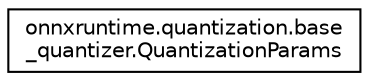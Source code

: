 digraph "Graphical Class Hierarchy"
{
 // LATEX_PDF_SIZE
  edge [fontname="Helvetica",fontsize="10",labelfontname="Helvetica",labelfontsize="10"];
  node [fontname="Helvetica",fontsize="10",shape=record];
  rankdir="LR";
  Node0 [label="onnxruntime.quantization.base\l_quantizer.QuantizationParams",height=0.2,width=0.4,color="black", fillcolor="white", style="filled",URL="$classonnxruntime_1_1quantization_1_1base__quantizer_1_1QuantizationParams.html",tooltip=" "];
}
